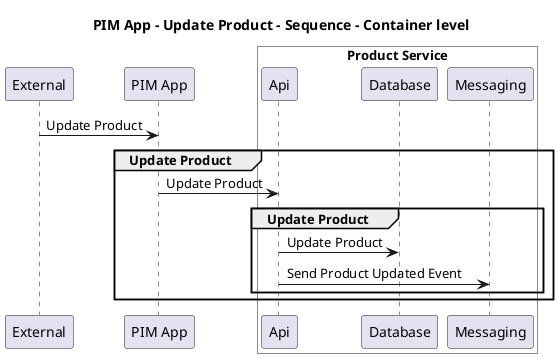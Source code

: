 @startuml

title PIM App - Update Product - Sequence - Container level

participant "External" as C4InterFlow.SoftwareSystems.ExternalSystem
participant "PIM App" as ECommercePlatform.SoftwareSystems.PIMApp

box "Product Service" #White
    participant "Api" as ECommercePlatform.SoftwareSystems.ProductService.Containers.Api
    participant "Database" as ECommercePlatform.SoftwareSystems.ProductService.Containers.Database
    participant "Messaging" as ECommercePlatform.SoftwareSystems.ProductService.Containers.Messaging
end box


C4InterFlow.SoftwareSystems.ExternalSystem -> ECommercePlatform.SoftwareSystems.PIMApp : Update Product
group Update Product
ECommercePlatform.SoftwareSystems.PIMApp -> ECommercePlatform.SoftwareSystems.ProductService.Containers.Api : Update Product
group Update Product
ECommercePlatform.SoftwareSystems.ProductService.Containers.Api -> ECommercePlatform.SoftwareSystems.ProductService.Containers.Database : Update Product
ECommercePlatform.SoftwareSystems.ProductService.Containers.Api -> ECommercePlatform.SoftwareSystems.ProductService.Containers.Messaging : Send Product Updated Event
end
end


@enduml
